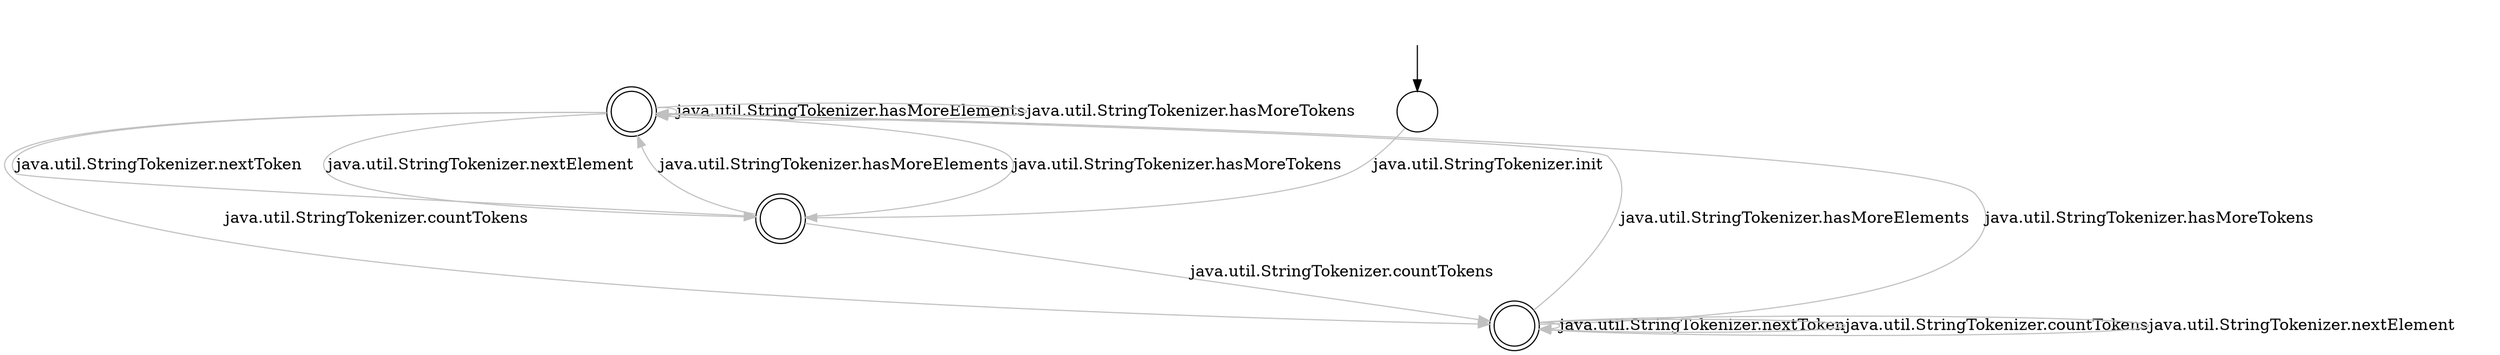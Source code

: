 digraph Automaton {
  0 [shape=doublecircle,label=""];
  0 -> 3 [label="java.util.StringTokenizer.nextToken",style="setlinewidth(1)",color=gray]
  0 -> 0 [label="java.util.StringTokenizer.hasMoreElements",style="setlinewidth(1)",color=gray]
  0 -> 0 [label="java.util.StringTokenizer.hasMoreTokens",style="setlinewidth(1)",color=gray]
  0 -> 1 [label="java.util.StringTokenizer.countTokens",style="setlinewidth(1)",color=gray]
  0 -> 3 [label="java.util.StringTokenizer.nextElement",style="setlinewidth(1)",color=gray]
  1 [shape=doublecircle,label=""];
  1 -> 1 [label="java.util.StringTokenizer.nextToken",style="setlinewidth(1)",color=gray]
  1 -> 0 [label="java.util.StringTokenizer.hasMoreElements",style="setlinewidth(1)",color=gray]
  1 -> 0 [label="java.util.StringTokenizer.hasMoreTokens",style="setlinewidth(1)",color=gray]
  1 -> 1 [label="java.util.StringTokenizer.countTokens",style="setlinewidth(1)",color=gray]
  1 -> 1 [label="java.util.StringTokenizer.nextElement",style="setlinewidth(1)",color=gray]
  2 [shape=circle,label=""];
  initial [shape=plaintext,label=""];
  initial -> 2
  2 -> 3 [label="java.util.StringTokenizer.init",style="setlinewidth(1)",color=gray]
  3 [shape=doublecircle,label=""];
  3 -> 0 [label="java.util.StringTokenizer.hasMoreElements",style="setlinewidth(1)",color=gray]
  3 -> 0 [label="java.util.StringTokenizer.hasMoreTokens",style="setlinewidth(1)",color=gray]
  3 -> 1 [label="java.util.StringTokenizer.countTokens",style="setlinewidth(1)",color=gray]
}
